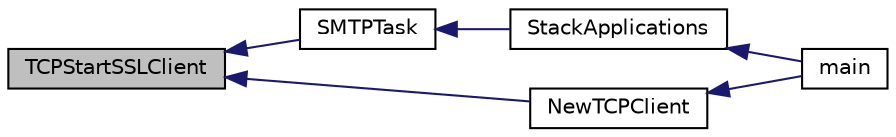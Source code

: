 digraph "TCPStartSSLClient"
{
  edge [fontname="Helvetica",fontsize="10",labelfontname="Helvetica",labelfontsize="10"];
  node [fontname="Helvetica",fontsize="10",shape=record];
  rankdir="LR";
  Node1 [label="TCPStartSSLClient",height=0.2,width=0.4,color="black", fillcolor="grey75", style="filled", fontcolor="black"];
  Node1 -> Node2 [dir="back",color="midnightblue",fontsize="10",style="solid",fontname="Helvetica"];
  Node2 [label="SMTPTask",height=0.2,width=0.4,color="black", fillcolor="white", style="filled",URL="$_s_m_t_p_8c.html#abe31fb54926d321252beb819defb0afb"];
  Node2 -> Node3 [dir="back",color="midnightblue",fontsize="10",style="solid",fontname="Helvetica"];
  Node3 [label="StackApplications",height=0.2,width=0.4,color="black", fillcolor="white", style="filled",URL="$_stack_tsk_8c.html#a7f8ff33bea9e052705b0a80d2dfcf399"];
  Node3 -> Node4 [dir="back",color="midnightblue",fontsize="10",style="solid",fontname="Helvetica"];
  Node4 [label="main",height=0.2,width=0.4,color="black", fillcolor="white", style="filled",URL="$_main_demo_8c.html#a6288eba0f8e8ad3ab1544ad731eb7667"];
  Node1 -> Node5 [dir="back",color="midnightblue",fontsize="10",style="solid",fontname="Helvetica"];
  Node5 [label="NewTCPClient",height=0.2,width=0.4,color="black", fillcolor="white", style="filled",URL="$_main_demo_8c.html#ab7d4a26647c648da4ee61bc23f508eba"];
  Node5 -> Node4 [dir="back",color="midnightblue",fontsize="10",style="solid",fontname="Helvetica"];
}
